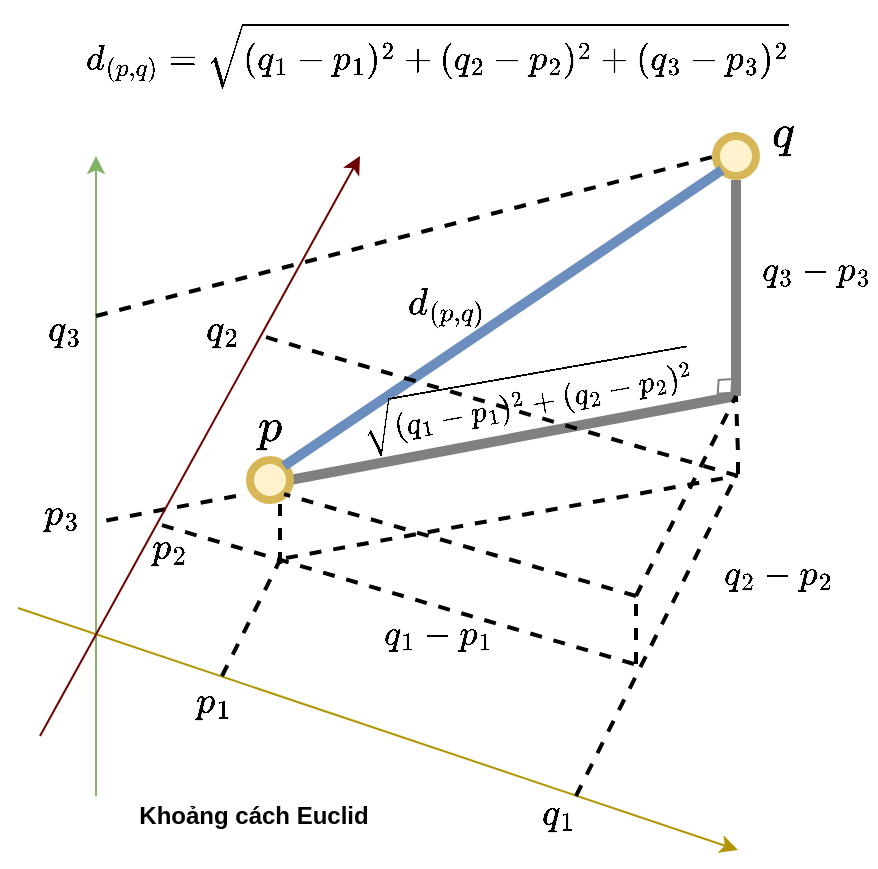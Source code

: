 <mxfile version="22.1.15" type="device">
  <diagram name="Page-1" id="7S94C-57my2TiFUEd29m">
    <mxGraphModel dx="875" dy="522" grid="1" gridSize="10" guides="1" tooltips="1" connect="1" arrows="1" fold="1" page="1" pageScale="1" pageWidth="827" pageHeight="1169" math="1" shadow="0">
      <root>
        <mxCell id="0" />
        <mxCell id="1" parent="0" />
        <mxCell id="vV3_MZtY1UH3ivLTsihq-9" value="" style="endArrow=none;html=1;rounded=0;strokeWidth=5;sourcePerimeterSpacing=10;fillColor=#d5e8d4;strokeColor=#808080;exitX=1;exitY=0.5;exitDx=0;exitDy=0;" parent="1" source="vV3_MZtY1UH3ivLTsihq-13" edge="1">
          <mxGeometry width="50" height="50" relative="1" as="geometry">
            <mxPoint x="359" y="353" as="sourcePoint" />
            <mxPoint x="519" y="276" as="targetPoint" />
          </mxGeometry>
        </mxCell>
        <mxCell id="vV3_MZtY1UH3ivLTsihq-10" value="" style="endArrow=none;html=1;rounded=0;strokeWidth=5;sourcePerimeterSpacing=10;fillColor=#d5e8d4;strokeColor=#808080;" parent="1" edge="1">
          <mxGeometry width="50" height="50" relative="1" as="geometry">
            <mxPoint x="519" y="168" as="sourcePoint" />
            <mxPoint x="519" y="276" as="targetPoint" />
          </mxGeometry>
        </mxCell>
        <mxCell id="vV3_MZtY1UH3ivLTsihq-11" value="" style="ellipse;whiteSpace=wrap;html=1;aspect=fixed;fillColor=#fff2cc;strokeColor=#d6b656;strokeWidth=4;" parent="1" vertex="1">
          <mxGeometry x="509" y="146" width="20" height="20" as="geometry" />
        </mxCell>
        <mxCell id="vV3_MZtY1UH3ivLTsihq-13" value="" style="ellipse;whiteSpace=wrap;html=1;aspect=fixed;fillColor=#fff2cc;strokeColor=#d6b656;strokeWidth=4;" parent="1" vertex="1">
          <mxGeometry x="276" y="308" width="20" height="20" as="geometry" />
        </mxCell>
        <mxCell id="vV3_MZtY1UH3ivLTsihq-14" value="" style="endArrow=none;html=1;rounded=0;strokeWidth=5;sourcePerimeterSpacing=10;fillColor=#dae8fc;strokeColor=#6c8ebf;entryX=0;entryY=1;entryDx=0;entryDy=0;exitX=1;exitY=0;exitDx=0;exitDy=0;" parent="1" source="vV3_MZtY1UH3ivLTsihq-13" target="vV3_MZtY1UH3ivLTsihq-11" edge="1">
          <mxGeometry width="50" height="50" relative="1" as="geometry">
            <mxPoint x="339" y="353" as="sourcePoint" />
            <mxPoint x="489" y="363" as="targetPoint" />
          </mxGeometry>
        </mxCell>
        <mxCell id="vV3_MZtY1UH3ivLTsihq-16" value="Khoảng cách Euclid" style="text;html=1;strokeColor=none;fillColor=none;align=center;verticalAlign=middle;whiteSpace=wrap;rounded=0;fontStyle=1" parent="1" vertex="1">
          <mxGeometry x="213" y="471" width="130" height="30" as="geometry" />
        </mxCell>
        <mxCell id="vV3_MZtY1UH3ivLTsihq-21" value="" style="endArrow=classic;html=1;rounded=0;fillColor=#d5e8d4;strokeColor=#82b366;" parent="1" edge="1">
          <mxGeometry width="50" height="50" relative="1" as="geometry">
            <mxPoint x="199" y="476" as="sourcePoint" />
            <mxPoint x="199" y="156" as="targetPoint" />
            <Array as="points">
              <mxPoint x="199" y="306" />
            </Array>
          </mxGeometry>
        </mxCell>
        <mxCell id="vV3_MZtY1UH3ivLTsihq-33" value="" style="endArrow=classic;html=1;rounded=0;fillColor=#e3c800;strokeColor=#B09500;" parent="1" edge="1">
          <mxGeometry width="50" height="50" relative="1" as="geometry">
            <mxPoint x="160" y="382" as="sourcePoint" />
            <mxPoint x="520" y="503" as="targetPoint" />
          </mxGeometry>
        </mxCell>
        <mxCell id="vV3_MZtY1UH3ivLTsihq-34" value="$$p$$" style="text;html=1;strokeColor=none;fillColor=none;align=center;verticalAlign=middle;whiteSpace=wrap;rounded=0;fontSize=20;" parent="1" vertex="1">
          <mxGeometry x="263" y="276.34" width="46" height="30" as="geometry" />
        </mxCell>
        <mxCell id="vV3_MZtY1UH3ivLTsihq-37" value="" style="endArrow=none;dashed=1;html=1;strokeWidth=2;rounded=0;entryX=0;entryY=0.5;entryDx=0;entryDy=0;" parent="1" edge="1" target="vV3_MZtY1UH3ivLTsihq-11">
          <mxGeometry width="50" height="50" relative="1" as="geometry">
            <mxPoint x="199" y="236" as="sourcePoint" />
            <mxPoint x="470" y="242.5" as="targetPoint" />
          </mxGeometry>
        </mxCell>
        <mxCell id="vV3_MZtY1UH3ivLTsihq-38" value="$$q_3$$" style="text;html=1;strokeColor=none;fillColor=none;align=center;verticalAlign=middle;whiteSpace=wrap;rounded=0;fontSize=16;" parent="1" vertex="1">
          <mxGeometry x="153" y="228" width="60" height="30" as="geometry" />
        </mxCell>
        <mxCell id="vV3_MZtY1UH3ivLTsihq-41" value="$$p_3$$" style="text;html=1;strokeColor=none;fillColor=none;align=center;verticalAlign=middle;whiteSpace=wrap;rounded=0;fontSize=16;" parent="1" vertex="1">
          <mxGeometry x="162" y="320" width="40" height="30" as="geometry" />
        </mxCell>
        <mxCell id="vV3_MZtY1UH3ivLTsihq-43" value="" style="endArrow=none;dashed=1;html=1;strokeWidth=2;rounded=0;" parent="1" edge="1">
          <mxGeometry width="50" height="50" relative="1" as="geometry">
            <mxPoint x="269" y="326" as="sourcePoint" />
            <mxPoint x="200" y="339" as="targetPoint" />
          </mxGeometry>
        </mxCell>
        <mxCell id="vV3_MZtY1UH3ivLTsihq-46" value="$$p_1$$" style="text;html=1;strokeColor=none;fillColor=none;align=center;verticalAlign=middle;whiteSpace=wrap;rounded=0;fontSize=16;" parent="1" vertex="1">
          <mxGeometry x="228" y="414" width="60" height="30" as="geometry" />
        </mxCell>
        <mxCell id="vV3_MZtY1UH3ivLTsihq-47" value="" style="endArrow=none;dashed=1;html=1;strokeWidth=2;rounded=0;" parent="1" edge="1">
          <mxGeometry width="50" height="50" relative="1" as="geometry">
            <mxPoint x="291" y="360" as="sourcePoint" />
            <mxPoint x="291" y="330" as="targetPoint" />
            <Array as="points">
              <mxPoint x="291" y="350" />
            </Array>
          </mxGeometry>
        </mxCell>
        <mxCell id="vV3_MZtY1UH3ivLTsihq-48" value="$$q_1$$" style="text;html=1;strokeColor=none;fillColor=none;align=center;verticalAlign=middle;whiteSpace=wrap;rounded=0;fontSize=16;" parent="1" vertex="1">
          <mxGeometry x="400" y="470" width="60" height="30" as="geometry" />
        </mxCell>
        <mxCell id="vV3_MZtY1UH3ivLTsihq-49" value="" style="endArrow=none;dashed=1;html=1;strokeWidth=2;rounded=0;" parent="1" edge="1">
          <mxGeometry width="50" height="50" relative="1" as="geometry">
            <mxPoint x="439" y="476" as="sourcePoint" />
            <mxPoint x="519" y="316" as="targetPoint" />
          </mxGeometry>
        </mxCell>
        <mxCell id="vV3_MZtY1UH3ivLTsihq-52" value="$$d_{(p,q)}$$" style="text;html=1;strokeColor=none;fillColor=none;align=center;verticalAlign=middle;whiteSpace=wrap;rounded=0;fontSize=16;fontStyle=0" parent="1" vertex="1">
          <mxGeometry x="334" y="216" width="80" height="30" as="geometry" />
        </mxCell>
        <mxCell id="vV3_MZtY1UH3ivLTsihq-53" value="$$q$$" style="text;html=1;strokeColor=none;fillColor=none;align=center;verticalAlign=middle;whiteSpace=wrap;rounded=0;fontSize=20;" parent="1" vertex="1">
          <mxGeometry x="517" y="129" width="51" height="30" as="geometry" />
        </mxCell>
        <mxCell id="pVaJZ-CWmkF8k0MhHHjO-9" value="$$q_3 - p_3$$" style="text;html=1;strokeColor=none;fillColor=none;align=center;verticalAlign=middle;whiteSpace=wrap;rounded=0;fontSize=15;" vertex="1" parent="1">
          <mxGeometry x="529" y="198" width="60" height="30" as="geometry" />
        </mxCell>
        <mxCell id="pVaJZ-CWmkF8k0MhHHjO-10" value="$$q_1 - p_1$$" style="text;html=1;strokeColor=none;fillColor=none;align=center;verticalAlign=middle;whiteSpace=wrap;rounded=0;fontSize=15;" vertex="1" parent="1">
          <mxGeometry x="340" y="380" width="60" height="30" as="geometry" />
        </mxCell>
        <mxCell id="pVaJZ-CWmkF8k0MhHHjO-11" value="$$\sqrt {(q_1 - p_1)^2 + (q_2 - p_2)^2}$$" style="text;html=1;strokeColor=none;fillColor=none;align=center;verticalAlign=middle;whiteSpace=wrap;rounded=0;fontSize=13;rotation=-10;" vertex="1" parent="1">
          <mxGeometry x="305" y="263.0" width="220" height="30" as="geometry" />
        </mxCell>
        <mxCell id="pVaJZ-CWmkF8k0MhHHjO-12" value="" style="endArrow=classic;html=1;rounded=0;fillColor=#a20025;strokeColor=#6F0000;" edge="1" parent="1">
          <mxGeometry width="50" height="50" relative="1" as="geometry">
            <mxPoint x="171" y="446" as="sourcePoint" />
            <mxPoint x="331" y="156" as="targetPoint" />
            <Array as="points" />
          </mxGeometry>
        </mxCell>
        <mxCell id="pVaJZ-CWmkF8k0MhHHjO-15" value="" style="endArrow=none;dashed=1;html=1;strokeWidth=2;rounded=0;entryX=1;entryY=1;entryDx=0;entryDy=0;" edge="1" parent="1" target="vV3_MZtY1UH3ivLTsihq-13">
          <mxGeometry width="50" height="50" relative="1" as="geometry">
            <mxPoint x="469" y="376" as="sourcePoint" />
            <mxPoint x="329" y="336" as="targetPoint" />
          </mxGeometry>
        </mxCell>
        <mxCell id="pVaJZ-CWmkF8k0MhHHjO-16" value="" style="endArrow=none;dashed=1;html=1;strokeWidth=2;rounded=0;" edge="1" parent="1">
          <mxGeometry width="50" height="50" relative="1" as="geometry">
            <mxPoint x="469" y="376" as="sourcePoint" />
            <mxPoint x="519" y="276" as="targetPoint" />
          </mxGeometry>
        </mxCell>
        <mxCell id="pVaJZ-CWmkF8k0MhHHjO-17" value="" style="endArrow=none;dashed=1;html=1;strokeWidth=2;rounded=0;" edge="1" parent="1">
          <mxGeometry width="50" height="50" relative="1" as="geometry">
            <mxPoint x="469" y="410" as="sourcePoint" />
            <mxPoint x="469" y="380" as="targetPoint" />
            <Array as="points">
              <mxPoint x="469" y="400" />
            </Array>
          </mxGeometry>
        </mxCell>
        <mxCell id="pVaJZ-CWmkF8k0MhHHjO-18" value="" style="endArrow=none;dashed=1;html=1;strokeWidth=2;rounded=0;" edge="1" parent="1">
          <mxGeometry width="50" height="50" relative="1" as="geometry">
            <mxPoint x="520" y="315" as="sourcePoint" />
            <mxPoint x="519" y="276" as="targetPoint" />
            <Array as="points">
              <mxPoint x="520" y="305" />
            </Array>
          </mxGeometry>
        </mxCell>
        <mxCell id="pVaJZ-CWmkF8k0MhHHjO-19" value="" style="endArrow=none;dashed=1;html=1;strokeWidth=2;rounded=0;" edge="1" parent="1">
          <mxGeometry width="50" height="50" relative="1" as="geometry">
            <mxPoint x="468" y="410" as="sourcePoint" />
            <mxPoint x="230" y="340" as="targetPoint" />
          </mxGeometry>
        </mxCell>
        <mxCell id="pVaJZ-CWmkF8k0MhHHjO-20" value="" style="endArrow=none;html=1;rounded=0;strokeWidth=2;sourcePerimeterSpacing=10;fillColor=#d5e8d4;strokeColor=#000000;exitX=1;exitY=0.5;exitDx=0;exitDy=0;dashed=1;" edge="1" parent="1">
          <mxGeometry width="50" height="50" relative="1" as="geometry">
            <mxPoint x="294" y="357" as="sourcePoint" />
            <mxPoint x="519" y="316" as="targetPoint" />
          </mxGeometry>
        </mxCell>
        <mxCell id="pVaJZ-CWmkF8k0MhHHjO-21" value="" style="endArrow=none;dashed=1;html=1;strokeWidth=2;rounded=0;" edge="1" parent="1">
          <mxGeometry width="50" height="50" relative="1" as="geometry">
            <mxPoint x="262" y="416" as="sourcePoint" />
            <mxPoint x="292" y="356" as="targetPoint" />
          </mxGeometry>
        </mxCell>
        <mxCell id="pVaJZ-CWmkF8k0MhHHjO-22" value="" style="endArrow=none;dashed=1;html=1;strokeWidth=2;rounded=0;" edge="1" parent="1">
          <mxGeometry width="50" height="50" relative="1" as="geometry">
            <mxPoint x="520" y="316" as="sourcePoint" />
            <mxPoint x="282" y="246" as="targetPoint" />
          </mxGeometry>
        </mxCell>
        <mxCell id="pVaJZ-CWmkF8k0MhHHjO-36" value="" style="rhombus;whiteSpace=wrap;html=1;direction=south;rotation=45;strokeColor=#808080;" vertex="1" parent="1">
          <mxGeometry x="509" y="266" width="9" height="10.34" as="geometry" />
        </mxCell>
        <mxCell id="pVaJZ-CWmkF8k0MhHHjO-50" value="$$q_2$$" style="text;html=1;strokeColor=none;fillColor=none;align=center;verticalAlign=middle;whiteSpace=wrap;rounded=0;fontSize=16;" vertex="1" parent="1">
          <mxGeometry x="249" y="228" width="27" height="30" as="geometry" />
        </mxCell>
        <mxCell id="pVaJZ-CWmkF8k0MhHHjO-52" value="$$p_2$$" style="text;html=1;strokeColor=none;fillColor=none;align=center;verticalAlign=middle;whiteSpace=wrap;rounded=0;fontSize=16;" vertex="1" parent="1">
          <mxGeometry x="216" y="337" width="40" height="30" as="geometry" />
        </mxCell>
        <mxCell id="pVaJZ-CWmkF8k0MhHHjO-53" value="$$q_2 - p_2$$" style="text;html=1;strokeColor=none;fillColor=none;align=center;verticalAlign=middle;whiteSpace=wrap;rounded=0;fontSize=15;" vertex="1" parent="1">
          <mxGeometry x="510" y="350" width="60" height="30" as="geometry" />
        </mxCell>
        <mxCell id="pVaJZ-CWmkF8k0MhHHjO-54" value="$$d_{(p,q)}= \sqrt {(q_1 - p_1)^2 + (q_2 - p_2)^2  + (q_3 - p_3)^2}$$" style="text;html=1;strokeColor=none;fillColor=none;align=center;verticalAlign=middle;whiteSpace=wrap;rounded=0;fontSize=15;" vertex="1" parent="1">
          <mxGeometry x="260" y="90" width="220" height="30" as="geometry" />
        </mxCell>
      </root>
    </mxGraphModel>
  </diagram>
</mxfile>
